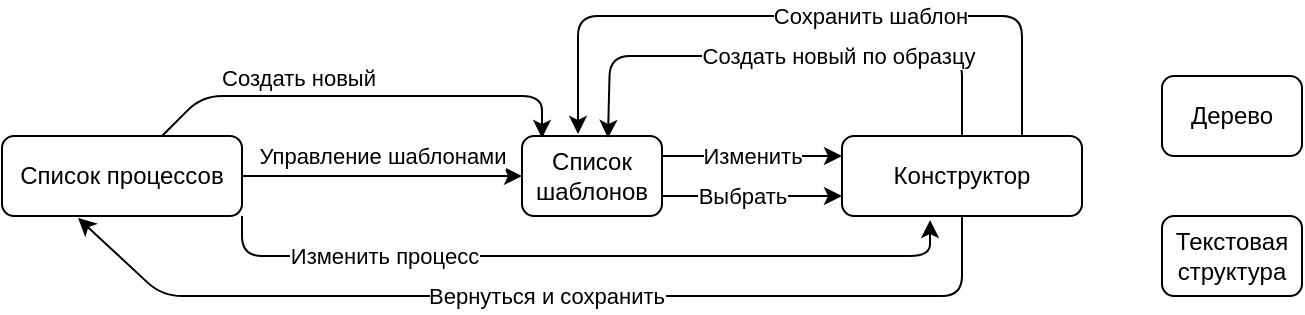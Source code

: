 <mxfile>
    <diagram id="ZVPJdiGa_jfZK9fK7r7h" name="Page-1">
        <mxGraphModel dx="1209" dy="589" grid="1" gridSize="10" guides="1" tooltips="1" connect="1" arrows="1" fold="1" page="1" pageScale="1" pageWidth="850" pageHeight="1100" math="0" shadow="0">
            <root>
                <mxCell id="0"/>
                <mxCell id="1" parent="0"/>
                <mxCell id="4" style="edgeStyle=none;html=1;entryX=0.143;entryY=0.025;entryDx=0;entryDy=0;entryPerimeter=0;" edge="1" parent="1" source="2" target="8">
                    <mxGeometry relative="1" as="geometry">
                        <mxPoint x="360" y="180" as="targetPoint"/>
                        <Array as="points">
                            <mxPoint x="120" y="180"/>
                            <mxPoint x="140" y="180"/>
                            <mxPoint x="290" y="180"/>
                        </Array>
                    </mxGeometry>
                </mxCell>
                <mxCell id="5" value="Создать новый" style="edgeLabel;html=1;align=center;verticalAlign=middle;resizable=0;points=[];" vertex="1" connectable="0" parent="4">
                    <mxGeometry x="-0.2" y="-1" relative="1" as="geometry">
                        <mxPoint x="-11" y="-10" as="offset"/>
                    </mxGeometry>
                </mxCell>
                <mxCell id="15" value="Управление шаблонами" style="edgeStyle=none;html=1;" edge="1" parent="1" source="2" target="8">
                    <mxGeometry y="10" relative="1" as="geometry">
                        <mxPoint as="offset"/>
                    </mxGeometry>
                </mxCell>
                <mxCell id="2" value="Список процессов" style="rounded=1;whiteSpace=wrap;html=1;" vertex="1" parent="1">
                    <mxGeometry x="20" y="200" width="120" height="40" as="geometry"/>
                </mxCell>
                <mxCell id="6" style="edgeStyle=none;html=1;exitX=1;exitY=0.5;exitDx=0;exitDy=0;entryX=0.367;entryY=1.05;entryDx=0;entryDy=0;entryPerimeter=0;" edge="1" parent="1" target="10">
                    <mxGeometry relative="1" as="geometry">
                        <mxPoint x="380" y="260" as="targetPoint"/>
                        <mxPoint x="140" y="240" as="sourcePoint"/>
                        <Array as="points">
                            <mxPoint x="140" y="260"/>
                            <mxPoint x="484" y="260"/>
                        </Array>
                    </mxGeometry>
                </mxCell>
                <mxCell id="7" value="Изменить процесс" style="edgeLabel;html=1;align=center;verticalAlign=middle;resizable=0;points=[];" vertex="1" connectable="0" parent="6">
                    <mxGeometry x="-0.2" y="-1" relative="1" as="geometry">
                        <mxPoint x="-62" y="-1" as="offset"/>
                    </mxGeometry>
                </mxCell>
                <mxCell id="8" value="Список шаблонов" style="rounded=1;whiteSpace=wrap;html=1;" vertex="1" parent="1">
                    <mxGeometry x="280" y="200" width="70" height="40" as="geometry"/>
                </mxCell>
                <mxCell id="9" value="Выбрать" style="endArrow=classic;html=1;exitX=1;exitY=0.75;exitDx=0;exitDy=0;entryX=0;entryY=0.75;entryDx=0;entryDy=0;" edge="1" parent="1" source="8" target="10">
                    <mxGeometry x="-0.111" width="50" height="50" relative="1" as="geometry">
                        <mxPoint x="580" y="320" as="sourcePoint"/>
                        <mxPoint x="440" y="180" as="targetPoint"/>
                        <Array as="points"/>
                        <mxPoint as="offset"/>
                    </mxGeometry>
                </mxCell>
                <mxCell id="12" value="Сохранить шаблон" style="edgeStyle=none;html=1;exitX=0.75;exitY=0;exitDx=0;exitDy=0;entryX=0.4;entryY=-0.025;entryDx=0;entryDy=0;entryPerimeter=0;" edge="1" parent="1" source="10" target="8">
                    <mxGeometry x="-0.2" relative="1" as="geometry">
                        <mxPoint x="300" y="140" as="targetPoint"/>
                        <mxPoint x="560" y="280" as="sourcePoint"/>
                        <Array as="points">
                            <mxPoint x="530" y="140"/>
                            <mxPoint x="420" y="140"/>
                            <mxPoint x="308" y="140"/>
                        </Array>
                        <mxPoint as="offset"/>
                    </mxGeometry>
                </mxCell>
                <mxCell id="10" value="Конструктор" style="rounded=1;whiteSpace=wrap;html=1;" vertex="1" parent="1">
                    <mxGeometry x="440" y="200" width="120" height="40" as="geometry"/>
                </mxCell>
                <mxCell id="11" value="Создать новый по образцу" style="endArrow=classic;html=1;exitX=0.5;exitY=0;exitDx=0;exitDy=0;entryX=0.614;entryY=0.025;entryDx=0;entryDy=0;entryPerimeter=0;" edge="1" parent="1" source="10" target="8">
                    <mxGeometry x="-0.206" width="50" height="50" relative="1" as="geometry">
                        <mxPoint x="580" y="320" as="sourcePoint"/>
                        <mxPoint x="510" y="120" as="targetPoint"/>
                        <Array as="points">
                            <mxPoint x="500" y="160"/>
                            <mxPoint x="324" y="160"/>
                        </Array>
                        <mxPoint as="offset"/>
                    </mxGeometry>
                </mxCell>
                <mxCell id="13" value="Вернуться и сохранить" style="endArrow=classic;html=1;exitX=0.5;exitY=1;exitDx=0;exitDy=0;entryX=0.317;entryY=1.025;entryDx=0;entryDy=0;entryPerimeter=0;" edge="1" parent="1" source="10" target="2">
                    <mxGeometry width="50" height="50" relative="1" as="geometry">
                        <mxPoint x="580" y="320" as="sourcePoint"/>
                        <mxPoint x="120" y="280" as="targetPoint"/>
                        <Array as="points">
                            <mxPoint x="500" y="280"/>
                            <mxPoint x="100" y="280"/>
                        </Array>
                    </mxGeometry>
                </mxCell>
                <mxCell id="14" value="Изменить" style="endArrow=classic;html=1;exitX=1;exitY=0.25;exitDx=0;exitDy=0;entryX=0;entryY=0.25;entryDx=0;entryDy=0;" edge="1" parent="1" source="8" target="10">
                    <mxGeometry width="50" height="50" relative="1" as="geometry">
                        <mxPoint x="580" y="320" as="sourcePoint"/>
                        <mxPoint x="630" y="270" as="targetPoint"/>
                    </mxGeometry>
                </mxCell>
                <mxCell id="16" value="Дерево" style="rounded=1;whiteSpace=wrap;html=1;" vertex="1" parent="1">
                    <mxGeometry x="600" y="170" width="70" height="40" as="geometry"/>
                </mxCell>
                <mxCell id="17" value="Текстовая структура" style="rounded=1;whiteSpace=wrap;html=1;" vertex="1" parent="1">
                    <mxGeometry x="600" y="240" width="70" height="40" as="geometry"/>
                </mxCell>
            </root>
        </mxGraphModel>
    </diagram>
</mxfile>